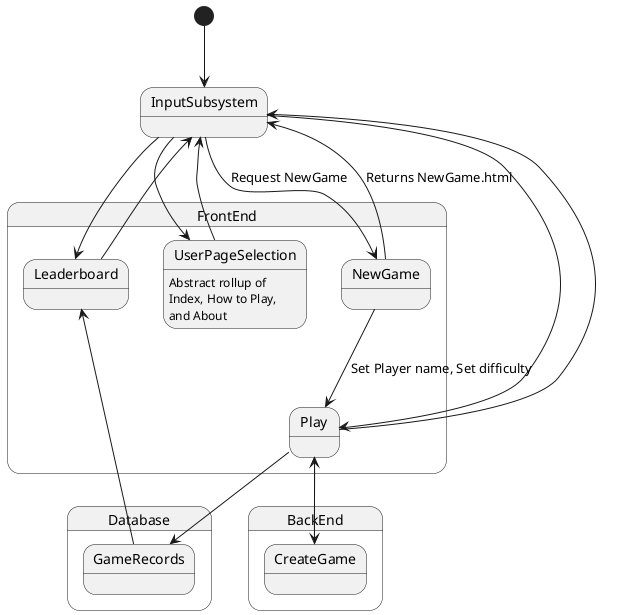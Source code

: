 @startuml

[*] --> InputSubsystem

state InputSubsystem{
}



state FrontEnd{
InputSubsystem --> UserPageSelection
UserPageSelection: Abstract rollup of
UserPageSelection: Index, How to Play,
UserPageSelection: and About
UserPageSelection --> InputSubsystem
InputSubsystem -down-> Leaderboard
Leaderboard -up-> InputSubsystem
InputSubsystem -down-> NewGame: Request NewGame
InputSubsystem -down-> Play
NewGame -up-> InputSubsystem: Returns NewGame.html
NewGame -down-> Play: Set Player name, Set difficulty
Play -up-> InputSubsystem
}


state BackEnd{
Play --> CreateGame
CreateGame --> Play
}

state Database{
Play -->GameRecords
GameRecords -->Leaderboard
@enduml